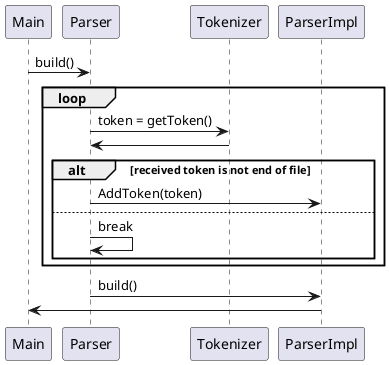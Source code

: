 @startuml
Main -> Parser : build()
loop
    Parser -> Tokenizer : token = getToken()
    Parser <- Tokenizer :
    alt received token is not end of file
        Parser -> ParserImpl : AddToken(token)
    else
        Parser -> Parser : break
    end
end
Parser -> ParserImpl : build()
ParserImpl -> Main
@enduml
